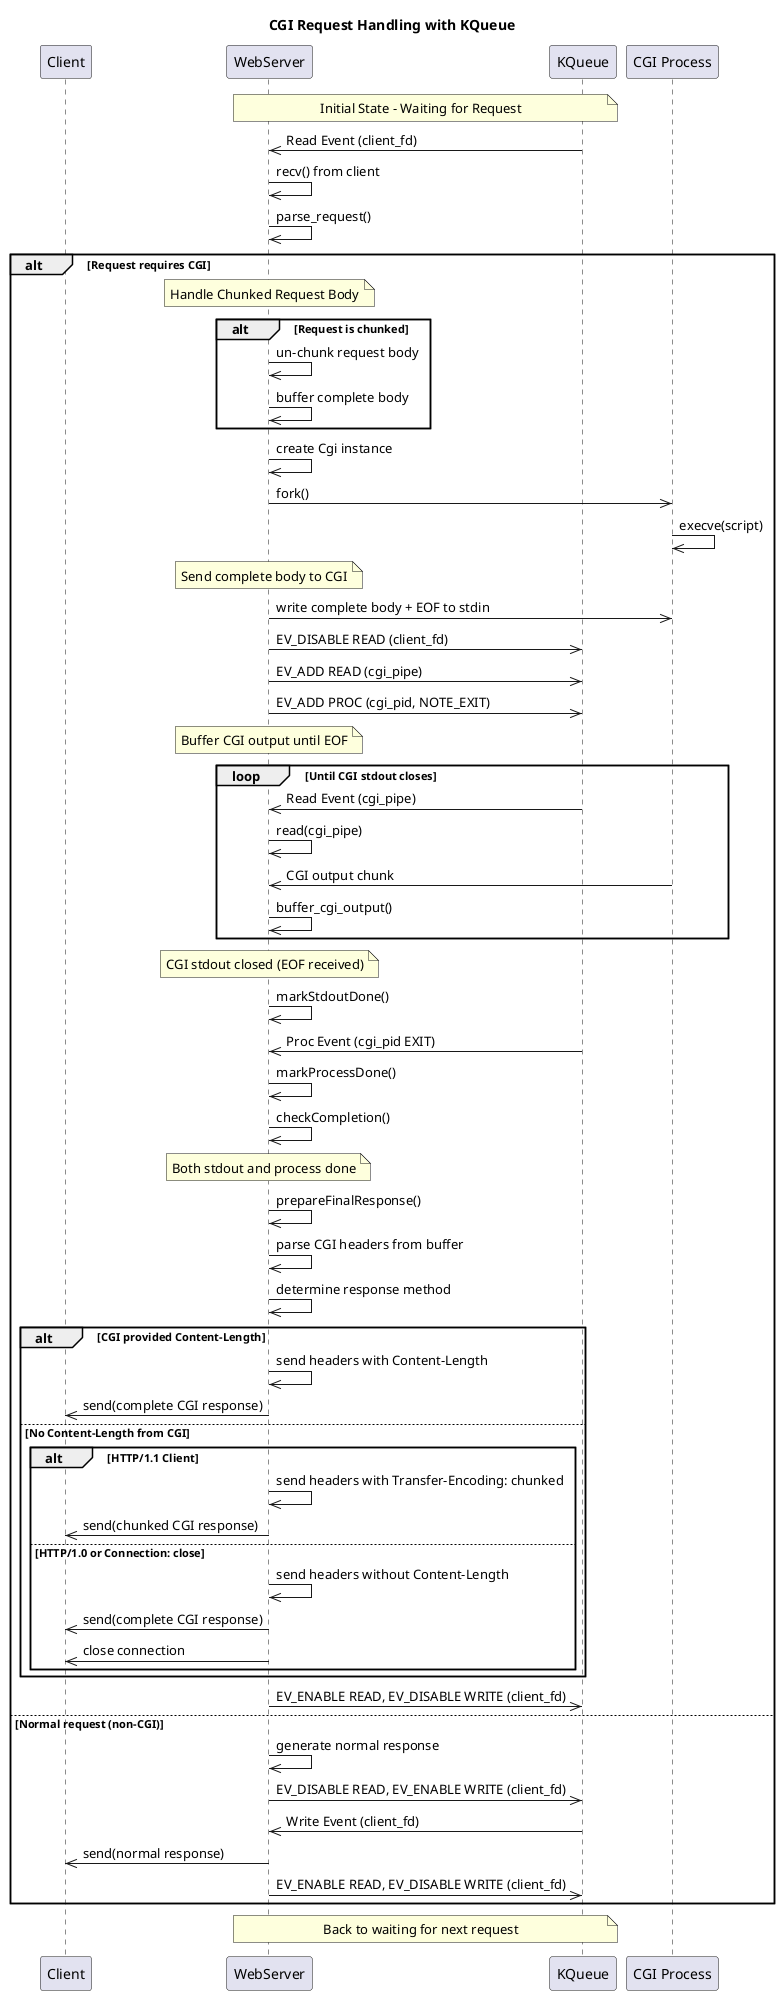 @startuml
title CGI Request Handling with KQueue

participant Client
participant WebServer
participant KQueue
participant "CGI Process" as CGI_Process

note over WebServer, KQueue
Initial State - Waiting for Request
end note

KQueue ->> WebServer : Read Event (client_fd)
WebServer ->> WebServer : recv() from client
WebServer ->> WebServer : parse_request()

alt Request requires CGI
    note over WebServer
    Handle Chunked Request Body
    end note

    alt Request is chunked
        WebServer ->> WebServer : un-chunk request body
        WebServer ->> WebServer : buffer complete body
    end

    WebServer ->> WebServer : create Cgi instance
    WebServer ->> CGI_Process : fork()
    CGI_Process ->> CGI_Process : execve(script)

    note over WebServer
    Send complete body to CGI
    end note
    WebServer ->> CGI_Process : write complete body + EOF to stdin

    WebServer ->> KQueue : EV_DISABLE READ (client_fd)
    WebServer ->> KQueue : EV_ADD READ (cgi_pipe)
    WebServer ->> KQueue : EV_ADD PROC (cgi_pid, NOTE_EXIT)

    note over WebServer
    Buffer CGI output until EOF
    end note
    loop Until CGI stdout closes
        KQueue ->> WebServer : Read Event (cgi_pipe)
        WebServer ->> WebServer : read(cgi_pipe)
        CGI_Process ->> WebServer : CGI output chunk
        WebServer ->> WebServer : buffer_cgi_output()
    end

    note over WebServer
    CGI stdout closed (EOF received)
    end note
    WebServer ->> WebServer : markStdoutDone()

    KQueue ->> WebServer : Proc Event (cgi_pid EXIT)
    WebServer ->> WebServer : markProcessDone()
    WebServer ->> WebServer : checkCompletion()

    note over WebServer
    Both stdout and process done
    end note
    WebServer ->> WebServer : prepareFinalResponse()
    WebServer ->> WebServer : parse CGI headers from buffer
    WebServer ->> WebServer : determine response method

    alt CGI provided Content-Length
        WebServer ->> WebServer : send headers with Content-Length
        WebServer ->> Client : send(complete CGI response)
    else No Content-Length from CGI
        alt HTTP/1.1 Client
            WebServer ->> WebServer : send headers with Transfer-Encoding: chunked
            WebServer ->> Client : send(chunked CGI response)
        else HTTP/1.0 or Connection: close
            WebServer ->> WebServer : send headers without Content-Length
            WebServer ->> Client : send(complete CGI response)
            WebServer ->> Client : close connection
        end
    end

    WebServer ->> KQueue : EV_ENABLE READ, EV_DISABLE WRITE (client_fd)

else Normal request (non-CGI)
    WebServer ->> WebServer : generate normal response
    WebServer ->> KQueue : EV_DISABLE READ, EV_ENABLE WRITE (client_fd)
    KQueue ->> WebServer : Write Event (client_fd)
    WebServer ->> Client : send(normal response)
    WebServer ->> KQueue : EV_ENABLE READ, EV_DISABLE WRITE (client_fd)
end

note over WebServer, KQueue
Back to waiting for next request
end note

@enduml
